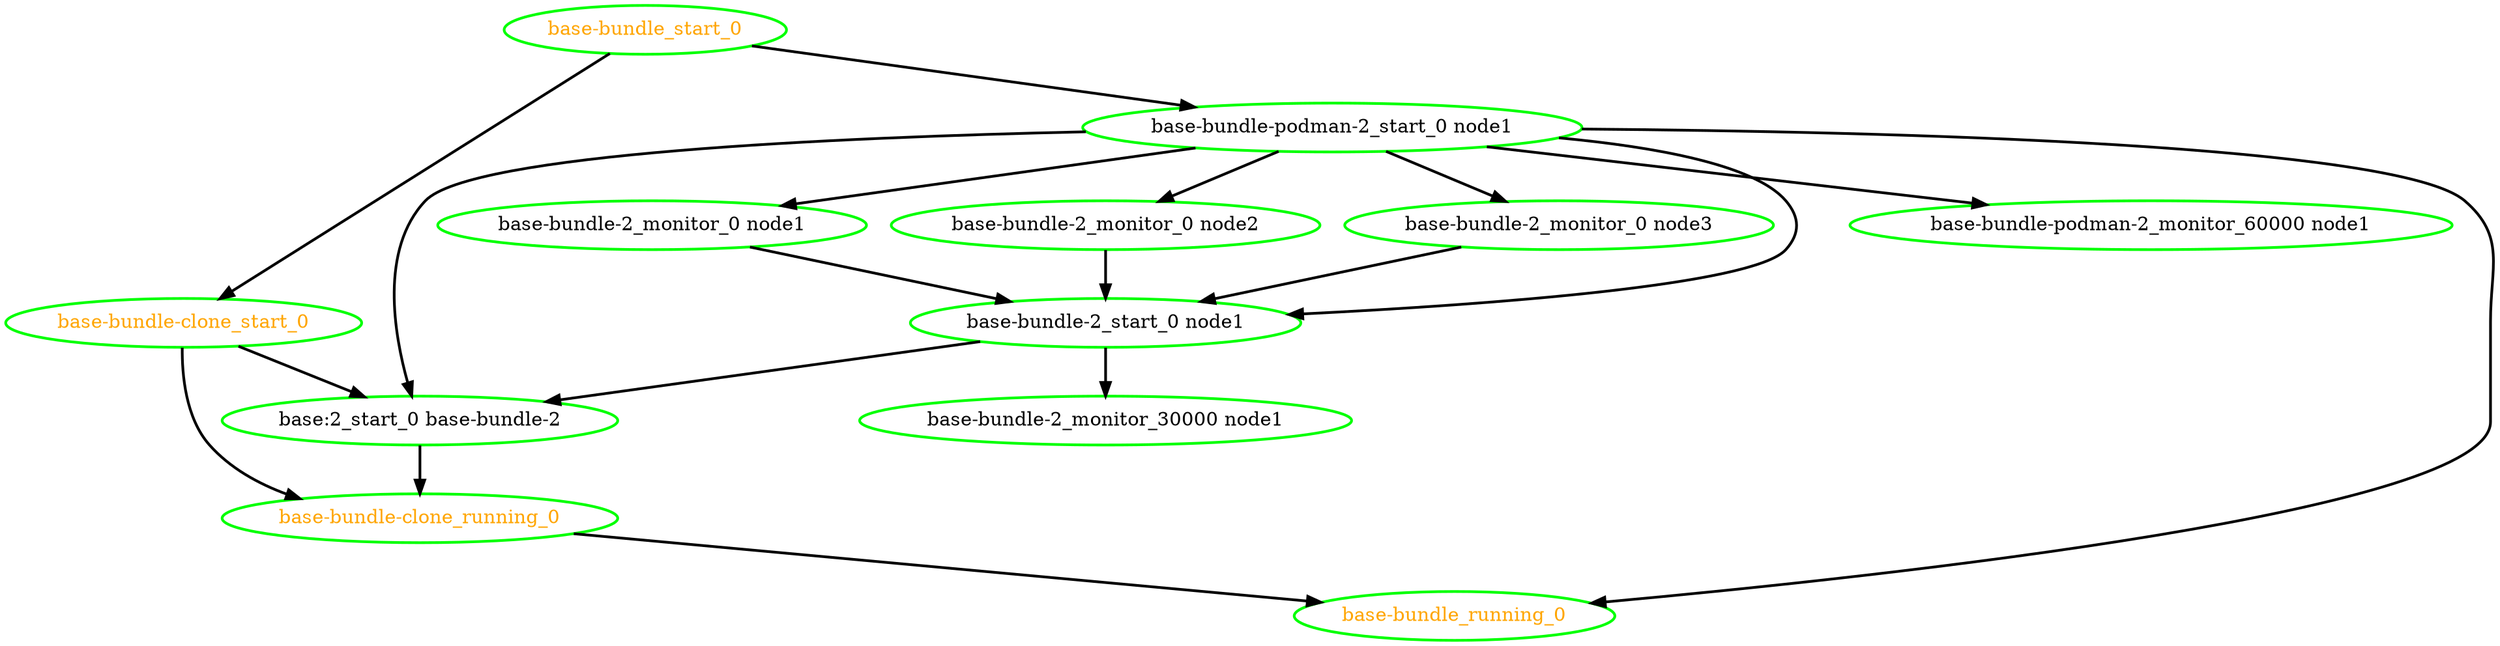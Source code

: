  digraph "g" {
"base-bundle-2_monitor_0 node1" -> "base-bundle-2_start_0 node1" [ style = bold]
"base-bundle-2_monitor_0 node1" [ style=bold color="green" fontcolor="black"]
"base-bundle-2_monitor_0 node2" -> "base-bundle-2_start_0 node1" [ style = bold]
"base-bundle-2_monitor_0 node2" [ style=bold color="green" fontcolor="black"]
"base-bundle-2_monitor_0 node3" -> "base-bundle-2_start_0 node1" [ style = bold]
"base-bundle-2_monitor_0 node3" [ style=bold color="green" fontcolor="black"]
"base-bundle-2_monitor_30000 node1" [ style=bold color="green" fontcolor="black"]
"base-bundle-2_start_0 node1" -> "base-bundle-2_monitor_30000 node1" [ style = bold]
"base-bundle-2_start_0 node1" -> "base:2_start_0 base-bundle-2" [ style = bold]
"base-bundle-2_start_0 node1" [ style=bold color="green" fontcolor="black"]
"base-bundle-clone_running_0" -> "base-bundle_running_0" [ style = bold]
"base-bundle-clone_running_0" [ style=bold color="green" fontcolor="orange"]
"base-bundle-clone_start_0" -> "base-bundle-clone_running_0" [ style = bold]
"base-bundle-clone_start_0" -> "base:2_start_0 base-bundle-2" [ style = bold]
"base-bundle-clone_start_0" [ style=bold color="green" fontcolor="orange"]
"base-bundle-podman-2_monitor_60000 node1" [ style=bold color="green" fontcolor="black"]
"base-bundle-podman-2_start_0 node1" -> "base-bundle-2_monitor_0 node1" [ style = bold]
"base-bundle-podman-2_start_0 node1" -> "base-bundle-2_monitor_0 node2" [ style = bold]
"base-bundle-podman-2_start_0 node1" -> "base-bundle-2_monitor_0 node3" [ style = bold]
"base-bundle-podman-2_start_0 node1" -> "base-bundle-2_start_0 node1" [ style = bold]
"base-bundle-podman-2_start_0 node1" -> "base-bundle-podman-2_monitor_60000 node1" [ style = bold]
"base-bundle-podman-2_start_0 node1" -> "base-bundle_running_0" [ style = bold]
"base-bundle-podman-2_start_0 node1" -> "base:2_start_0 base-bundle-2" [ style = bold]
"base-bundle-podman-2_start_0 node1" [ style=bold color="green" fontcolor="black"]
"base-bundle_running_0" [ style=bold color="green" fontcolor="orange"]
"base-bundle_start_0" -> "base-bundle-clone_start_0" [ style = bold]
"base-bundle_start_0" -> "base-bundle-podman-2_start_0 node1" [ style = bold]
"base-bundle_start_0" [ style=bold color="green" fontcolor="orange"]
"base:2_start_0 base-bundle-2" -> "base-bundle-clone_running_0" [ style = bold]
"base:2_start_0 base-bundle-2" [ style=bold color="green" fontcolor="black"]
}

